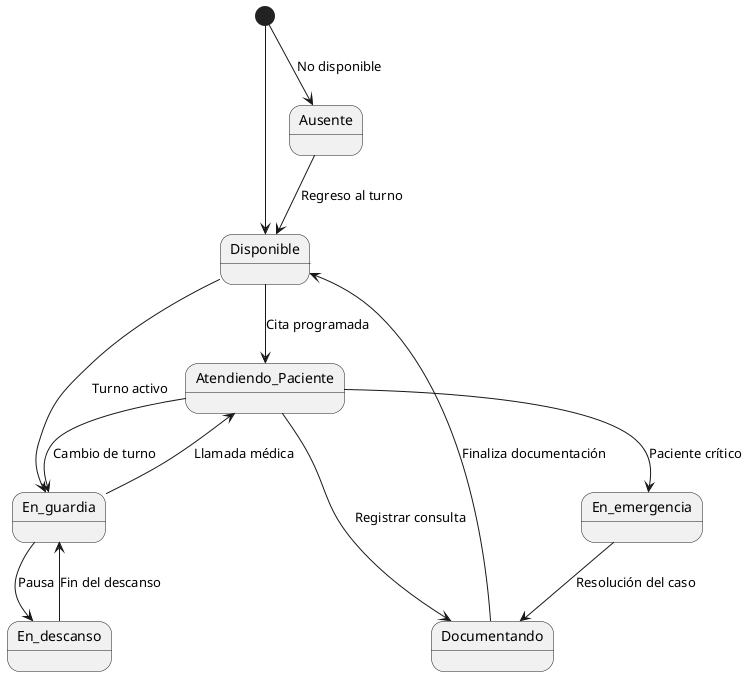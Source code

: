 @startuml
[*] --> Disponible
Disponible --> Atendiendo_Paciente : Cita programada
Disponible --> En_guardia : Turno activo
Atendiendo_Paciente --> Documentando : Registrar consulta
Atendiendo_Paciente --> En_emergencia : Paciente crítico
En_emergencia --> Documentando : Resolución del caso
Documentando --> Disponible : Finaliza documentación
En_guardia --> Atendiendo_Paciente : Llamada médica
En_guardia --> En_descanso : Pausa
En_descanso --> En_guardia : Fin del descanso
Atendiendo_Paciente --> En_guardia : Cambio de turno
[*] --> Ausente : No disponible
Ausente --> Disponible : Regreso al turno
@enduml

